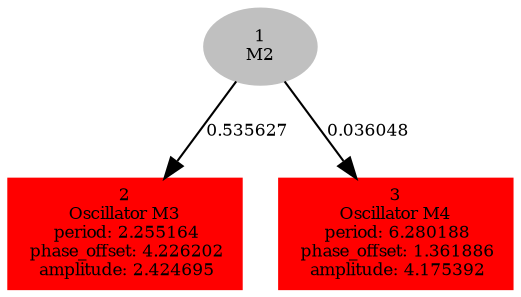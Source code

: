  digraph g{ forcelabels=true;
1[label=<1<BR/>M2>,color="grey",style=filled,fontsize=8];
2 [label=<2<BR />Oscillator M3<BR /> period: 2.255164<BR /> phase_offset: 4.226202<BR /> amplitude: 2.424695>, shape=box,color=red,style=filled,fontsize=8];3 [label=<3<BR />Oscillator M4<BR /> period: 6.280188<BR /> phase_offset: 1.361886<BR /> amplitude: 4.175392>, shape=box,color=red,style=filled,fontsize=8];1 -> 2[label="0.535627 ",fontsize="8"];
1 -> 3[label="0.036048 ",fontsize="8"];
 }
